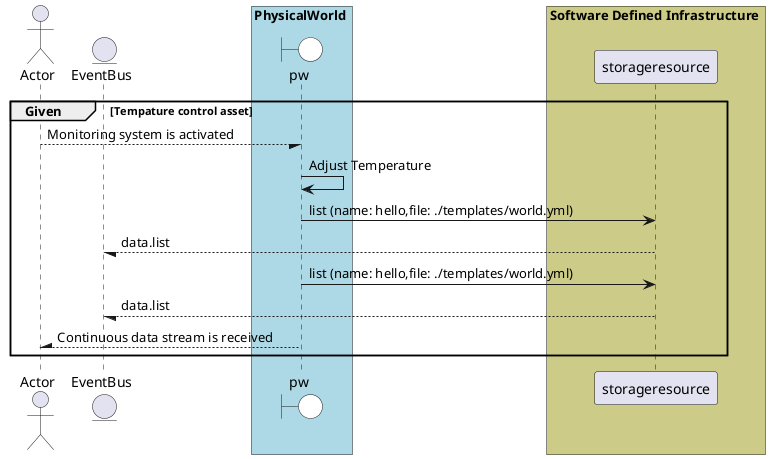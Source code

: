 @startuml


actor "Actor"


entity EventBus

box PhysicalWorld #lightblue
    boundary pw #white
end box


box Software Defined Infrastructure #cccc88
            participant storageresource
    end box

group Given [Tempature control asset]

"Actor" --/ pw: Monitoring system is activated
"pw" -> pw: Adjust Temperature

    pw -> "storageresource": list (name: hello,file: ./templates/world.yml)

    "storageresource" --/ EventBus: data.list

    pw -> "storageresource": list (name: hello,file: ./templates/world.yml)

    "storageresource" --/ EventBus: data.list



"Actor" /-- pw: Continuous data stream is received


end

@enduml
